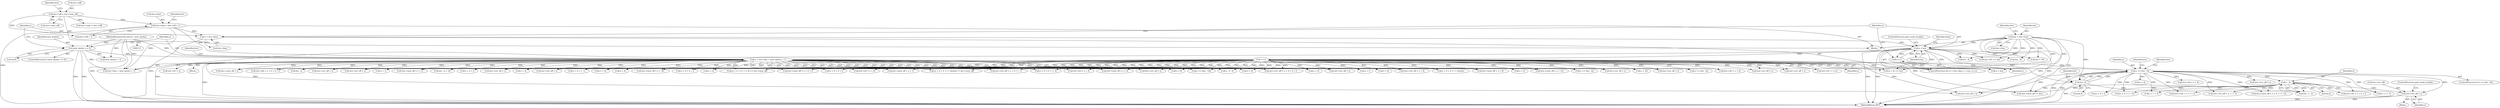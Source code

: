 digraph "0_mongo-c-driver_0d9a4d98bfdf4acd2c0138d4aaeb4e2e0934bd84@pointer" {
"1000766" [label="(Call,iter->err_off = o)"];
"1000762" [label="(Call,o - 4)"];
"1000718" [label="(Call,o >= (len - 4))"];
"1000225" [label="(Call,++o)"];
"1000209" [label="(Call,o < len)"];
"1000212" [label="(Call,o++)"];
"1000204" [label="(Call,o = iter->key)"];
"1000169" [label="(Call,iter->key = iter->off + 1)"];
"1000155" [label="(Call,iter->off = iter->next_off)"];
"1000150" [label="(Call,len = iter->len)"];
"1000230" [label="(Call,o = iter->key + next_keylen + 1)"];
"1000199" [label="(Call,next_keylen == 0)"];
"1000115" [label="(MethodParameterIn,uint32_t next_keylen)"];
"1000720" [label="(Call,len - 4)"];
"1000643" [label="(Call,o < len)"];
"1000241" [label="(Identifier,iter)"];
"1000830" [label="(Call,iter->err_off = o)"];
"1000231" [label="(Identifier,o)"];
"1000764" [label="(Literal,4)"];
"1000269" [label="(Call,o + 8)"];
"1000229" [label="(Block,)"];
"1000762" [label="(Call,o - 4)"];
"1000763" [label="(Identifier,o)"];
"1000170" [label="(Call,iter->key)"];
"1000200" [label="(Identifier,next_keylen)"];
"1000152" [label="(Call,iter->len)"];
"1000734" [label="(Call,o + 4)"];
"1000722" [label="(Literal,4)"];
"1001005" [label="(Call,iter->err_off = o + 4 + 4 + l)"];
"1000225" [label="(Call,++o)"];
"1001040" [label="(Call,iter->next_off = o)"];
"1000210" [label="(Identifier,o)"];
"1001096" [label="(MethodReturn,RET)"];
"1000963" [label="(Call,iter->d4 = o + 4 + 4 + l)"];
"1000522" [label="(Call,len - 4)"];
"1000873" [label="(Call,len - o)"];
"1000767" [label="(Call,iter->err_off)"];
"1000199" [label="(Call,next_keylen == 0)"];
"1000794" [label="(Call,iter->d3 = o + 4 + l)"];
"1000212" [label="(Call,o++)"];
"1000618" [label="(Call,iter->err_off = o)"];
"1000771" [label="(ControlStructure,goto mark_invalid;)"];
"1000877" [label="(Call,iter->err_off = o)"];
"1000157" [label="(Identifier,iter)"];
"1000628" [label="(Call,o + 1)"];
"1000883" [label="(Call,iter->next_off = o + l)"];
"1000730" [label="(Call,iter->d2 = o + 4)"];
"1000760" [label="(Call,len - o - 4)"];
"1000317" [label="(Call,len - (o + 4))"];
"1000333" [label="(Call,o + 4 + l)"];
"1000319" [label="(Call,o + 4)"];
"1000718" [label="(Call,o >= (len - 4))"];
"1000323" [label="(Call,iter->err_off = o)"];
"1001023" [label="(Call,o + 4)"];
"1000230" [label="(Call,o = iter->key + next_keylen + 1)"];
"1000280" [label="(Call,o + 4)"];
"1000245" [label="(ControlStructure,goto mark_invalid;)"];
"1001059" [label="(Call,iter->next_off >= len)"];
"1000329" [label="(Call,iter->next_off = o + 4 + l)"];
"1000180" [label="(Identifier,iter)"];
"1001019" [label="(Call,iter->next_off = o + 4)"];
"1000173" [label="(Call,iter->off + 1)"];
"1000959" [label="(Call,o + 4)"];
"1000992" [label="(Call,o + 4 + 4 + l + doclen)"];
"1000205" [label="(Identifier,o)"];
"1000766" [label="(Call,iter->err_off = o)"];
"1000203" [label="(ControlStructure,for (o = iter->key; o < len; o++))"];
"1000226" [label="(Identifier,o)"];
"1000732" [label="(Identifier,iter)"];
"1000788" [label="(Call,o + l + 3)"];
"1000162" [label="(Call,iter->type = iter->off)"];
"1000770" [label="(Identifier,o)"];
"1001032" [label="(Call,o + 16)"];
"1000774" [label="(Call,iter->raw + o + l + 3)"];
"1000784" [label="(Call,iter->err_off = o + l + 3)"];
"1000285" [label="(Call,iter->err_off = o)"];
"1000836" [label="(Call,iter->d2 = o + 4)"];
"1001028" [label="(Call,iter->next_off = o + 16)"];
"1000724" [label="(Call,iter->err_off = o)"];
"1000942" [label="(Call,o + 4 + 4 + l + 4)"];
"1000291" [label="(Call,iter->d2 = o + 4)"];
"1000376" [label="(Call,o + 4 + l - 1)"];
"1000392" [label="(Call,len - 4)"];
"1000843" [label="(Call,iter->d3 = o + 8)"];
"1000232" [label="(Call,iter->key + next_keylen + 1)"];
"1000847" [label="(Call,o + 8)"];
"1000955" [label="(Call,iter->err_off = o + 4)"];
"1000213" [label="(Identifier,o)"];
"1000520" [label="(Call,o >= (len - 4))"];
"1000897" [label="(Call,iter->err_off = o)"];
"1000198" [label="(ControlStructure,if (next_keylen == 0))"];
"1000967" [label="(Call,o + 4 + 4 + l)"];
"1000991" [label="(Call,(o + 4 + 4 + l + doclen) != iter->next_off)"];
"1000824" [label="(Call,o >= (len - 14))"];
"1000721" [label="(Identifier,len)"];
"1000803" [label="(Call,iter->next_off = o + 4 + l + 12)"];
"1001052" [label="(Call,iter->err_off = o)"];
"1000719" [label="(Identifier,o)"];
"1000717" [label="(ControlStructure,if (o >= (len - 4)))"];
"1000778" [label="(Call,o + l + 3)"];
"1000295" [label="(Call,o + 4)"];
"1000265" [label="(Call,iter->next_off = o + 8)"];
"1000155" [label="(Call,iter->off = iter->next_off)"];
"1000350" [label="(Call,iter->err_off = o)"];
"1000204" [label="(Call,o = iter->key)"];
"1000201" [label="(Literal,0)"];
"1000239" [label="(Call,iter->d1 = o)"];
"1000807" [label="(Call,o + 4 + l + 12)"];
"1000390" [label="(Call,o >= (len - 4))"];
"1000164" [label="(Identifier,iter)"];
"1000592" [label="(Call,iter->err_off = o)"];
"1000726" [label="(Identifier,iter)"];
"1000798" [label="(Call,o + 4 + l)"];
"1000934" [label="(Call,iter->err_off = o)"];
"1000586" [label="(Call,iter->d1 >= len)"];
"1000169" [label="(Call,iter->key = iter->off + 1)"];
"1000218" [label="(Identifier,data)"];
"1000206" [label="(Call,iter->key)"];
"1000765" [label="(Block,)"];
"1001009" [label="(Call,o + 4 + 4 + l)"];
"1000279" [label="(Call,(o + 4) >= len)"];
"1000221" [label="(Call,iter->d1 = ++o)"];
"1000209" [label="(Call,o < len)"];
"1000151" [label="(Identifier,len)"];
"1000150" [label="(Call,len = iter->len)"];
"1000372" [label="(Call,iter->err_off = o + 4 + l - 1)"];
"1000928" [label="(Call,o - 4 - 4)"];
"1000236" [label="(Call,next_keylen + 1)"];
"1000115" [label="(MethodParameterIn,uint32_t next_keylen)"];
"1000887" [label="(Call,o + l)"];
"1000840" [label="(Call,o + 4)"];
"1000574" [label="(Call,iter->next_off = o + 12)"];
"1001065" [label="(Call,iter->err_off = o)"];
"1000821" [label="(Call,len < 19)"];
"1000156" [label="(Call,iter->off)"];
"1000578" [label="(Call,o + 12)"];
"1000159" [label="(Call,iter->next_off)"];
"1000941" [label="(Call,(o + 4 + 4 + l + 4) >= iter->next_off)"];
"1000720" [label="(Call,len - 4)"];
"1000119" [label="(Block,)"];
"1000211" [label="(Identifier,len)"];
"1000624" [label="(Call,iter->next_off = o + 1)"];
"1000766" -> "1000765"  [label="AST: "];
"1000766" -> "1000770"  [label="CFG: "];
"1000767" -> "1000766"  [label="AST: "];
"1000770" -> "1000766"  [label="AST: "];
"1000771" -> "1000766"  [label="CFG: "];
"1000766" -> "1001096"  [label="DDG: "];
"1000766" -> "1001096"  [label="DDG: "];
"1000762" -> "1000766"  [label="DDG: "];
"1000718" -> "1000766"  [label="DDG: "];
"1000762" -> "1000760"  [label="AST: "];
"1000762" -> "1000764"  [label="CFG: "];
"1000763" -> "1000762"  [label="AST: "];
"1000764" -> "1000762"  [label="AST: "];
"1000760" -> "1000762"  [label="CFG: "];
"1000762" -> "1000760"  [label="DDG: "];
"1000762" -> "1000760"  [label="DDG: "];
"1000718" -> "1000762"  [label="DDG: "];
"1000762" -> "1000774"  [label="DDG: "];
"1000762" -> "1000778"  [label="DDG: "];
"1000762" -> "1000784"  [label="DDG: "];
"1000762" -> "1000788"  [label="DDG: "];
"1000762" -> "1000794"  [label="DDG: "];
"1000762" -> "1000798"  [label="DDG: "];
"1000762" -> "1000803"  [label="DDG: "];
"1000762" -> "1000807"  [label="DDG: "];
"1000762" -> "1001065"  [label="DDG: "];
"1000718" -> "1000717"  [label="AST: "];
"1000718" -> "1000720"  [label="CFG: "];
"1000719" -> "1000718"  [label="AST: "];
"1000720" -> "1000718"  [label="AST: "];
"1000726" -> "1000718"  [label="CFG: "];
"1000732" -> "1000718"  [label="CFG: "];
"1000718" -> "1001096"  [label="DDG: "];
"1000718" -> "1001096"  [label="DDG: "];
"1000225" -> "1000718"  [label="DDG: "];
"1000230" -> "1000718"  [label="DDG: "];
"1000720" -> "1000718"  [label="DDG: "];
"1000720" -> "1000718"  [label="DDG: "];
"1000718" -> "1000724"  [label="DDG: "];
"1000718" -> "1000730"  [label="DDG: "];
"1000718" -> "1000734"  [label="DDG: "];
"1000718" -> "1000774"  [label="DDG: "];
"1000718" -> "1000778"  [label="DDG: "];
"1000718" -> "1000784"  [label="DDG: "];
"1000718" -> "1000788"  [label="DDG: "];
"1000718" -> "1000794"  [label="DDG: "];
"1000718" -> "1000798"  [label="DDG: "];
"1000718" -> "1000803"  [label="DDG: "];
"1000718" -> "1000807"  [label="DDG: "];
"1000718" -> "1001065"  [label="DDG: "];
"1000225" -> "1000221"  [label="AST: "];
"1000225" -> "1000226"  [label="CFG: "];
"1000226" -> "1000225"  [label="AST: "];
"1000221" -> "1000225"  [label="CFG: "];
"1000225" -> "1000221"  [label="DDG: "];
"1000209" -> "1000225"  [label="DDG: "];
"1000225" -> "1000265"  [label="DDG: "];
"1000225" -> "1000269"  [label="DDG: "];
"1000225" -> "1000279"  [label="DDG: "];
"1000225" -> "1000280"  [label="DDG: "];
"1000225" -> "1000285"  [label="DDG: "];
"1000225" -> "1000291"  [label="DDG: "];
"1000225" -> "1000295"  [label="DDG: "];
"1000225" -> "1000317"  [label="DDG: "];
"1000225" -> "1000319"  [label="DDG: "];
"1000225" -> "1000323"  [label="DDG: "];
"1000225" -> "1000329"  [label="DDG: "];
"1000225" -> "1000333"  [label="DDG: "];
"1000225" -> "1000350"  [label="DDG: "];
"1000225" -> "1000372"  [label="DDG: "];
"1000225" -> "1000376"  [label="DDG: "];
"1000225" -> "1000390"  [label="DDG: "];
"1000225" -> "1000520"  [label="DDG: "];
"1000225" -> "1000574"  [label="DDG: "];
"1000225" -> "1000578"  [label="DDG: "];
"1000225" -> "1000592"  [label="DDG: "];
"1000225" -> "1000618"  [label="DDG: "];
"1000225" -> "1000624"  [label="DDG: "];
"1000225" -> "1000628"  [label="DDG: "];
"1000225" -> "1000643"  [label="DDG: "];
"1000225" -> "1000824"  [label="DDG: "];
"1000225" -> "1000830"  [label="DDG: "];
"1000225" -> "1000836"  [label="DDG: "];
"1000225" -> "1000840"  [label="DDG: "];
"1000225" -> "1000843"  [label="DDG: "];
"1000225" -> "1000847"  [label="DDG: "];
"1000225" -> "1000873"  [label="DDG: "];
"1000225" -> "1000877"  [label="DDG: "];
"1000225" -> "1000883"  [label="DDG: "];
"1000225" -> "1000887"  [label="DDG: "];
"1000225" -> "1000897"  [label="DDG: "];
"1000225" -> "1000928"  [label="DDG: "];
"1000225" -> "1000934"  [label="DDG: "];
"1000225" -> "1000941"  [label="DDG: "];
"1000225" -> "1000942"  [label="DDG: "];
"1000225" -> "1000955"  [label="DDG: "];
"1000225" -> "1000959"  [label="DDG: "];
"1000225" -> "1000963"  [label="DDG: "];
"1000225" -> "1000967"  [label="DDG: "];
"1000225" -> "1000991"  [label="DDG: "];
"1000225" -> "1000992"  [label="DDG: "];
"1000225" -> "1001005"  [label="DDG: "];
"1000225" -> "1001009"  [label="DDG: "];
"1000225" -> "1001019"  [label="DDG: "];
"1000225" -> "1001023"  [label="DDG: "];
"1000225" -> "1001028"  [label="DDG: "];
"1000225" -> "1001032"  [label="DDG: "];
"1000225" -> "1001040"  [label="DDG: "];
"1000225" -> "1001052"  [label="DDG: "];
"1000225" -> "1001065"  [label="DDG: "];
"1000209" -> "1000203"  [label="AST: "];
"1000209" -> "1000211"  [label="CFG: "];
"1000210" -> "1000209"  [label="AST: "];
"1000211" -> "1000209"  [label="AST: "];
"1000218" -> "1000209"  [label="CFG: "];
"1000245" -> "1000209"  [label="CFG: "];
"1000209" -> "1001096"  [label="DDG: "];
"1000209" -> "1001096"  [label="DDG: "];
"1000209" -> "1001096"  [label="DDG: "];
"1000212" -> "1000209"  [label="DDG: "];
"1000204" -> "1000209"  [label="DDG: "];
"1000150" -> "1000209"  [label="DDG: "];
"1000209" -> "1000212"  [label="DDG: "];
"1000209" -> "1000279"  [label="DDG: "];
"1000209" -> "1000392"  [label="DDG: "];
"1000209" -> "1000522"  [label="DDG: "];
"1000209" -> "1000586"  [label="DDG: "];
"1000209" -> "1000643"  [label="DDG: "];
"1000209" -> "1000720"  [label="DDG: "];
"1000209" -> "1000821"  [label="DDG: "];
"1000209" -> "1001059"  [label="DDG: "];
"1000212" -> "1000203"  [label="AST: "];
"1000212" -> "1000213"  [label="CFG: "];
"1000213" -> "1000212"  [label="AST: "];
"1000210" -> "1000212"  [label="CFG: "];
"1000204" -> "1000203"  [label="AST: "];
"1000204" -> "1000206"  [label="CFG: "];
"1000205" -> "1000204"  [label="AST: "];
"1000206" -> "1000204"  [label="AST: "];
"1000210" -> "1000204"  [label="CFG: "];
"1000204" -> "1001096"  [label="DDG: "];
"1000169" -> "1000204"  [label="DDG: "];
"1000169" -> "1000119"  [label="AST: "];
"1000169" -> "1000173"  [label="CFG: "];
"1000170" -> "1000169"  [label="AST: "];
"1000173" -> "1000169"  [label="AST: "];
"1000180" -> "1000169"  [label="CFG: "];
"1000169" -> "1001096"  [label="DDG: "];
"1000155" -> "1000169"  [label="DDG: "];
"1000169" -> "1000230"  [label="DDG: "];
"1000169" -> "1000232"  [label="DDG: "];
"1000155" -> "1000119"  [label="AST: "];
"1000155" -> "1000159"  [label="CFG: "];
"1000156" -> "1000155"  [label="AST: "];
"1000159" -> "1000155"  [label="AST: "];
"1000164" -> "1000155"  [label="CFG: "];
"1000155" -> "1000162"  [label="DDG: "];
"1000155" -> "1000173"  [label="DDG: "];
"1000150" -> "1000119"  [label="AST: "];
"1000150" -> "1000152"  [label="CFG: "];
"1000151" -> "1000150"  [label="AST: "];
"1000152" -> "1000150"  [label="AST: "];
"1000157" -> "1000150"  [label="CFG: "];
"1000150" -> "1001096"  [label="DDG: "];
"1000150" -> "1001096"  [label="DDG: "];
"1000150" -> "1000279"  [label="DDG: "];
"1000150" -> "1000392"  [label="DDG: "];
"1000150" -> "1000522"  [label="DDG: "];
"1000150" -> "1000586"  [label="DDG: "];
"1000150" -> "1000643"  [label="DDG: "];
"1000150" -> "1000720"  [label="DDG: "];
"1000150" -> "1000821"  [label="DDG: "];
"1000150" -> "1001059"  [label="DDG: "];
"1000230" -> "1000229"  [label="AST: "];
"1000230" -> "1000232"  [label="CFG: "];
"1000231" -> "1000230"  [label="AST: "];
"1000232" -> "1000230"  [label="AST: "];
"1000241" -> "1000230"  [label="CFG: "];
"1000230" -> "1001096"  [label="DDG: "];
"1000199" -> "1000230"  [label="DDG: "];
"1000115" -> "1000230"  [label="DDG: "];
"1000230" -> "1000239"  [label="DDG: "];
"1000230" -> "1000265"  [label="DDG: "];
"1000230" -> "1000269"  [label="DDG: "];
"1000230" -> "1000279"  [label="DDG: "];
"1000230" -> "1000280"  [label="DDG: "];
"1000230" -> "1000285"  [label="DDG: "];
"1000230" -> "1000291"  [label="DDG: "];
"1000230" -> "1000295"  [label="DDG: "];
"1000230" -> "1000317"  [label="DDG: "];
"1000230" -> "1000319"  [label="DDG: "];
"1000230" -> "1000323"  [label="DDG: "];
"1000230" -> "1000329"  [label="DDG: "];
"1000230" -> "1000333"  [label="DDG: "];
"1000230" -> "1000350"  [label="DDG: "];
"1000230" -> "1000372"  [label="DDG: "];
"1000230" -> "1000376"  [label="DDG: "];
"1000230" -> "1000390"  [label="DDG: "];
"1000230" -> "1000520"  [label="DDG: "];
"1000230" -> "1000574"  [label="DDG: "];
"1000230" -> "1000578"  [label="DDG: "];
"1000230" -> "1000592"  [label="DDG: "];
"1000230" -> "1000618"  [label="DDG: "];
"1000230" -> "1000624"  [label="DDG: "];
"1000230" -> "1000628"  [label="DDG: "];
"1000230" -> "1000643"  [label="DDG: "];
"1000230" -> "1000824"  [label="DDG: "];
"1000230" -> "1000830"  [label="DDG: "];
"1000230" -> "1000836"  [label="DDG: "];
"1000230" -> "1000840"  [label="DDG: "];
"1000230" -> "1000843"  [label="DDG: "];
"1000230" -> "1000847"  [label="DDG: "];
"1000230" -> "1000873"  [label="DDG: "];
"1000230" -> "1000877"  [label="DDG: "];
"1000230" -> "1000883"  [label="DDG: "];
"1000230" -> "1000887"  [label="DDG: "];
"1000230" -> "1000897"  [label="DDG: "];
"1000230" -> "1000928"  [label="DDG: "];
"1000230" -> "1000934"  [label="DDG: "];
"1000230" -> "1000941"  [label="DDG: "];
"1000230" -> "1000942"  [label="DDG: "];
"1000230" -> "1000955"  [label="DDG: "];
"1000230" -> "1000959"  [label="DDG: "];
"1000230" -> "1000963"  [label="DDG: "];
"1000230" -> "1000967"  [label="DDG: "];
"1000230" -> "1000991"  [label="DDG: "];
"1000230" -> "1000992"  [label="DDG: "];
"1000230" -> "1001005"  [label="DDG: "];
"1000230" -> "1001009"  [label="DDG: "];
"1000230" -> "1001019"  [label="DDG: "];
"1000230" -> "1001023"  [label="DDG: "];
"1000230" -> "1001028"  [label="DDG: "];
"1000230" -> "1001032"  [label="DDG: "];
"1000230" -> "1001040"  [label="DDG: "];
"1000230" -> "1001052"  [label="DDG: "];
"1000230" -> "1001065"  [label="DDG: "];
"1000199" -> "1000198"  [label="AST: "];
"1000199" -> "1000201"  [label="CFG: "];
"1000200" -> "1000199"  [label="AST: "];
"1000201" -> "1000199"  [label="AST: "];
"1000205" -> "1000199"  [label="CFG: "];
"1000231" -> "1000199"  [label="CFG: "];
"1000199" -> "1001096"  [label="DDG: "];
"1000199" -> "1001096"  [label="DDG: "];
"1000115" -> "1000199"  [label="DDG: "];
"1000199" -> "1000232"  [label="DDG: "];
"1000199" -> "1000236"  [label="DDG: "];
"1000115" -> "1000113"  [label="AST: "];
"1000115" -> "1001096"  [label="DDG: "];
"1000115" -> "1000232"  [label="DDG: "];
"1000115" -> "1000236"  [label="DDG: "];
"1000720" -> "1000722"  [label="CFG: "];
"1000721" -> "1000720"  [label="AST: "];
"1000722" -> "1000720"  [label="AST: "];
"1000720" -> "1001096"  [label="DDG: "];
"1000720" -> "1000760"  [label="DDG: "];
"1000720" -> "1001059"  [label="DDG: "];
}

